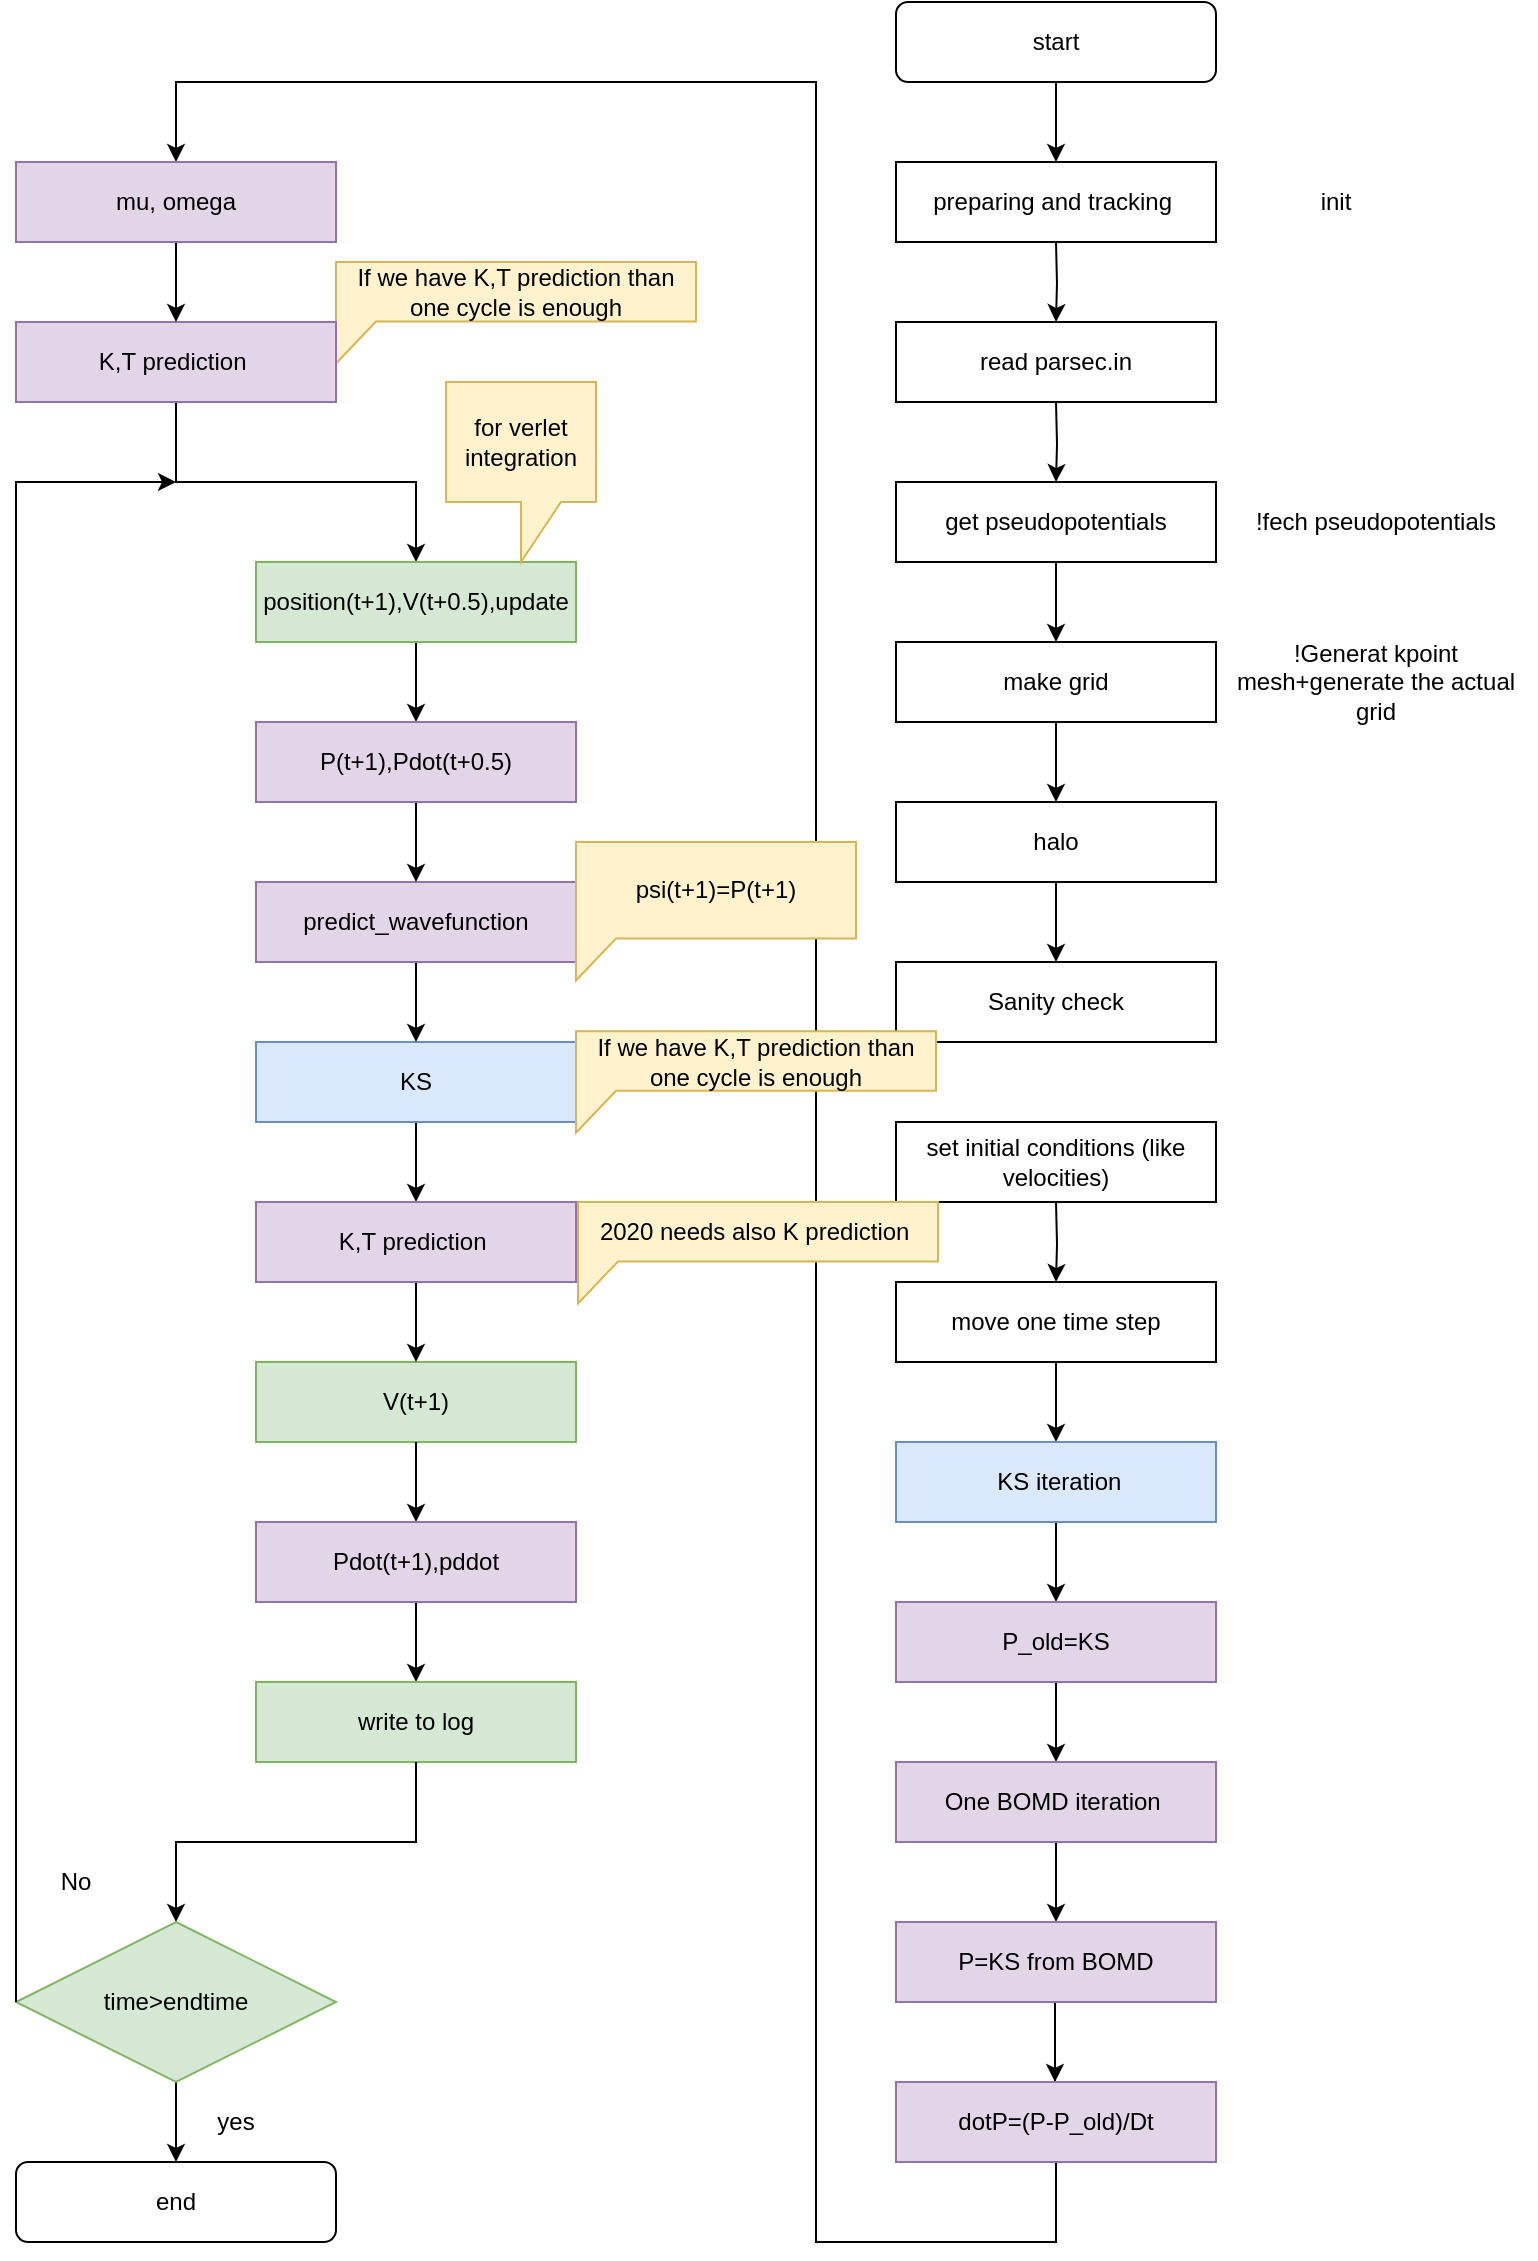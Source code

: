 <mxfile version="22.1.5" type="github">
  <diagram name="Page-1" id="nUPiuCRVbXKer7cdgbRS">
    <mxGraphModel dx="2074" dy="1120" grid="1" gridSize="10" guides="1" tooltips="1" connect="1" arrows="1" fold="1" page="1" pageScale="1" pageWidth="827" pageHeight="1169" math="0" shadow="0">
      <root>
        <mxCell id="0" />
        <mxCell id="1" parent="0" />
        <mxCell id="meWhoNTzZQdbwV-DVgsE-1" value="" style="edgeStyle=orthogonalEdgeStyle;rounded=0;orthogonalLoop=1;jettySize=auto;html=1;" parent="1" source="meWhoNTzZQdbwV-DVgsE-2" target="meWhoNTzZQdbwV-DVgsE-5" edge="1">
          <mxGeometry relative="1" as="geometry" />
        </mxCell>
        <mxCell id="meWhoNTzZQdbwV-DVgsE-2" value="start" style="rounded=1;whiteSpace=wrap;html=1;" parent="1" vertex="1">
          <mxGeometry x="480" width="160" height="40" as="geometry" />
        </mxCell>
        <mxCell id="meWhoNTzZQdbwV-DVgsE-11" value="" style="edgeStyle=orthogonalEdgeStyle;rounded=0;orthogonalLoop=1;jettySize=auto;html=1;" parent="1" edge="1">
          <mxGeometry relative="1" as="geometry">
            <mxPoint x="560" y="160" as="targetPoint" />
            <mxPoint x="560" y="120" as="sourcePoint" />
          </mxGeometry>
        </mxCell>
        <mxCell id="meWhoNTzZQdbwV-DVgsE-5" value="preparing and tracking&amp;nbsp;" style="rounded=0;whiteSpace=wrap;html=1;" parent="1" vertex="1">
          <mxGeometry x="480" y="80" width="160" height="40" as="geometry" />
        </mxCell>
        <mxCell id="meWhoNTzZQdbwV-DVgsE-6" value="init" style="text;html=1;strokeColor=none;fillColor=none;align=center;verticalAlign=middle;whiteSpace=wrap;rounded=0;" parent="1" vertex="1">
          <mxGeometry x="640" y="80" width="120" height="40" as="geometry" />
        </mxCell>
        <mxCell id="meWhoNTzZQdbwV-DVgsE-8" value="!fech pseudopotentials" style="text;html=1;strokeColor=none;fillColor=none;align=center;verticalAlign=middle;whiteSpace=wrap;rounded=0;" parent="1" vertex="1">
          <mxGeometry x="640" y="240" width="160" height="40" as="geometry" />
        </mxCell>
        <mxCell id="meWhoNTzZQdbwV-DVgsE-13" value="" style="edgeStyle=orthogonalEdgeStyle;rounded=0;orthogonalLoop=1;jettySize=auto;html=1;" parent="1" target="meWhoNTzZQdbwV-DVgsE-12" edge="1">
          <mxGeometry relative="1" as="geometry">
            <mxPoint x="560" y="200" as="sourcePoint" />
          </mxGeometry>
        </mxCell>
        <mxCell id="meWhoNTzZQdbwV-DVgsE-20" value="" style="edgeStyle=orthogonalEdgeStyle;rounded=0;orthogonalLoop=1;jettySize=auto;html=1;" parent="1" source="meWhoNTzZQdbwV-DVgsE-12" target="meWhoNTzZQdbwV-DVgsE-19" edge="1">
          <mxGeometry relative="1" as="geometry" />
        </mxCell>
        <mxCell id="meWhoNTzZQdbwV-DVgsE-12" value="get pseudopotentials" style="whiteSpace=wrap;html=1;" parent="1" vertex="1">
          <mxGeometry x="480" y="240" width="160" height="40" as="geometry" />
        </mxCell>
        <mxCell id="meWhoNTzZQdbwV-DVgsE-16" value="read parsec.in" style="rounded=0;whiteSpace=wrap;html=1;" parent="1" vertex="1">
          <mxGeometry x="480" y="160" width="160" height="40" as="geometry" />
        </mxCell>
        <mxCell id="meWhoNTzZQdbwV-DVgsE-23" value="" style="edgeStyle=orthogonalEdgeStyle;rounded=0;orthogonalLoop=1;jettySize=auto;html=1;" parent="1" source="meWhoNTzZQdbwV-DVgsE-19" target="meWhoNTzZQdbwV-DVgsE-22" edge="1">
          <mxGeometry relative="1" as="geometry" />
        </mxCell>
        <mxCell id="meWhoNTzZQdbwV-DVgsE-19" value="make grid" style="whiteSpace=wrap;html=1;" parent="1" vertex="1">
          <mxGeometry x="480" y="320" width="160" height="40" as="geometry" />
        </mxCell>
        <mxCell id="meWhoNTzZQdbwV-DVgsE-21" value="!Generat kpoint mesh+generate the actual grid" style="text;html=1;strokeColor=none;fillColor=none;align=center;verticalAlign=middle;whiteSpace=wrap;rounded=0;" parent="1" vertex="1">
          <mxGeometry x="640" y="320" width="160" height="40" as="geometry" />
        </mxCell>
        <mxCell id="meWhoNTzZQdbwV-DVgsE-25" value="" style="edgeStyle=orthogonalEdgeStyle;rounded=0;orthogonalLoop=1;jettySize=auto;html=1;" parent="1" source="meWhoNTzZQdbwV-DVgsE-22" edge="1">
          <mxGeometry relative="1" as="geometry">
            <mxPoint x="560" y="480" as="targetPoint" />
          </mxGeometry>
        </mxCell>
        <mxCell id="meWhoNTzZQdbwV-DVgsE-22" value="halo" style="whiteSpace=wrap;html=1;" parent="1" vertex="1">
          <mxGeometry x="480" y="400" width="160" height="40" as="geometry" />
        </mxCell>
        <mxCell id="meWhoNTzZQdbwV-DVgsE-29" value="Sanity check" style="whiteSpace=wrap;html=1;" parent="1" vertex="1">
          <mxGeometry x="480" y="480" width="160" height="40" as="geometry" />
        </mxCell>
        <mxCell id="meWhoNTzZQdbwV-DVgsE-31" value="" style="endArrow=classic;html=1;rounded=0;" parent="1" edge="1">
          <mxGeometry width="50" height="50" relative="1" as="geometry">
            <mxPoint x="560" y="1080" as="sourcePoint" />
            <mxPoint x="120" y="80" as="targetPoint" />
            <Array as="points">
              <mxPoint x="560" y="1120" />
              <mxPoint x="440" y="1120" />
              <mxPoint x="440" y="880" />
              <mxPoint x="440" y="800" />
              <mxPoint x="440" y="40" />
              <mxPoint x="320" y="40" />
              <mxPoint x="200" y="40" />
              <mxPoint x="120" y="40" />
            </Array>
          </mxGeometry>
        </mxCell>
        <mxCell id="fpvFAcqy5JWS7vJNMOJu-4" value="" style="endArrow=classic;html=1;rounded=0;exitX=0.5;exitY=1;exitDx=0;exitDy=0;entryX=0.5;entryY=0;entryDx=0;entryDy=0;" parent="1" target="fpvFAcqy5JWS7vJNMOJu-5" edge="1">
          <mxGeometry width="50" height="50" relative="1" as="geometry">
            <mxPoint x="120" y="200" as="sourcePoint" />
            <mxPoint x="200" y="280" as="targetPoint" />
            <Array as="points">
              <mxPoint x="120" y="240" />
              <mxPoint x="240" y="240" />
            </Array>
          </mxGeometry>
        </mxCell>
        <mxCell id="fpvFAcqy5JWS7vJNMOJu-8" value="" style="edgeStyle=orthogonalEdgeStyle;rounded=0;orthogonalLoop=1;jettySize=auto;html=1;" parent="1" source="fpvFAcqy5JWS7vJNMOJu-5" edge="1">
          <mxGeometry relative="1" as="geometry">
            <mxPoint x="240" y="360" as="targetPoint" />
          </mxGeometry>
        </mxCell>
        <mxCell id="fpvFAcqy5JWS7vJNMOJu-5" value="position(t+1),V(t+0.5),update" style="whiteSpace=wrap;html=1;fillColor=#d5e8d4;strokeColor=#82b366;" parent="1" vertex="1">
          <mxGeometry x="160" y="280" width="160" height="40" as="geometry" />
        </mxCell>
        <mxCell id="fpvFAcqy5JWS7vJNMOJu-12" value="" style="edgeStyle=orthogonalEdgeStyle;rounded=0;orthogonalLoop=1;jettySize=auto;html=1;" parent="1" source="fpvFAcqy5JWS7vJNMOJu-6" edge="1">
          <mxGeometry relative="1" as="geometry">
            <mxPoint x="240" y="600" as="targetPoint" />
          </mxGeometry>
        </mxCell>
        <mxCell id="fpvFAcqy5JWS7vJNMOJu-6" value="KS" style="whiteSpace=wrap;html=1;fillColor=#dae8fc;strokeColor=#6c8ebf;" parent="1" vertex="1">
          <mxGeometry x="160" y="520" width="160" height="40" as="geometry" />
        </mxCell>
        <mxCell id="fpvFAcqy5JWS7vJNMOJu-9" value="" style="edgeStyle=orthogonalEdgeStyle;rounded=0;orthogonalLoop=1;jettySize=auto;html=1;" parent="1" source="fpvFAcqy5JWS7vJNMOJu-7" target="fpvFAcqy5JWS7vJNMOJu-6" edge="1">
          <mxGeometry relative="1" as="geometry" />
        </mxCell>
        <mxCell id="fpvFAcqy5JWS7vJNMOJu-7" value="predict_wavefunction" style="whiteSpace=wrap;html=1;fillColor=#e1d5e7;strokeColor=#9673a6;" parent="1" vertex="1">
          <mxGeometry x="160" y="440" width="160" height="40" as="geometry" />
        </mxCell>
        <mxCell id="fpvFAcqy5JWS7vJNMOJu-10" value="for verlet integration" style="shape=callout;whiteSpace=wrap;html=1;perimeter=calloutPerimeter;fillColor=#fff2cc;strokeColor=#d6b656;" parent="1" vertex="1">
          <mxGeometry x="255" y="190" width="75" height="90" as="geometry" />
        </mxCell>
        <mxCell id="fpvFAcqy5JWS7vJNMOJu-14" value="" style="edgeStyle=orthogonalEdgeStyle;rounded=0;orthogonalLoop=1;jettySize=auto;html=1;" parent="1" source="0dsbQ9ZjG9rMAiAD8FBV-28" target="fpvFAcqy5JWS7vJNMOJu-13" edge="1">
          <mxGeometry relative="1" as="geometry" />
        </mxCell>
        <mxCell id="fpvFAcqy5JWS7vJNMOJu-11" value="V(t+1)" style="whiteSpace=wrap;html=1;fillColor=#d5e8d4;strokeColor=#82b366;" parent="1" vertex="1">
          <mxGeometry x="160" y="680" width="160" height="40" as="geometry" />
        </mxCell>
        <mxCell id="fpvFAcqy5JWS7vJNMOJu-13" value="write to log" style="whiteSpace=wrap;html=1;fillColor=#d5e8d4;strokeColor=#82b366;" parent="1" vertex="1">
          <mxGeometry x="160" y="840" width="160" height="40" as="geometry" />
        </mxCell>
        <mxCell id="fpvFAcqy5JWS7vJNMOJu-15" value="" style="endArrow=classic;html=1;rounded=0;exitX=0.5;exitY=1;exitDx=0;exitDy=0;entryX=0.5;entryY=0;entryDx=0;entryDy=0;entryPerimeter=0;" parent="1" source="fpvFAcqy5JWS7vJNMOJu-13" target="fpvFAcqy5JWS7vJNMOJu-16" edge="1">
          <mxGeometry width="50" height="50" relative="1" as="geometry">
            <mxPoint x="310" y="660" as="sourcePoint" />
            <mxPoint x="120" y="960" as="targetPoint" />
            <Array as="points">
              <mxPoint x="240" y="920" />
              <mxPoint x="120" y="920" />
            </Array>
          </mxGeometry>
        </mxCell>
        <mxCell id="fpvFAcqy5JWS7vJNMOJu-19" value="" style="edgeStyle=orthogonalEdgeStyle;rounded=0;orthogonalLoop=1;jettySize=auto;html=1;" parent="1" source="fpvFAcqy5JWS7vJNMOJu-16" edge="1">
          <mxGeometry relative="1" as="geometry">
            <mxPoint x="120" y="1080" as="targetPoint" />
          </mxGeometry>
        </mxCell>
        <mxCell id="fpvFAcqy5JWS7vJNMOJu-16" value="time&amp;gt;endtime" style="rhombus;whiteSpace=wrap;html=1;fillColor=#d5e8d4;strokeColor=#82b366;" parent="1" vertex="1">
          <mxGeometry x="40" y="960" width="160" height="80" as="geometry" />
        </mxCell>
        <mxCell id="fpvFAcqy5JWS7vJNMOJu-17" value="" style="endArrow=classic;html=1;rounded=0;exitX=0;exitY=0.5;exitDx=0;exitDy=0;" parent="1" source="fpvFAcqy5JWS7vJNMOJu-16" edge="1">
          <mxGeometry width="50" height="50" relative="1" as="geometry">
            <mxPoint x="310" y="420" as="sourcePoint" />
            <mxPoint x="120" y="240" as="targetPoint" />
            <Array as="points">
              <mxPoint x="40" y="240" />
            </Array>
          </mxGeometry>
        </mxCell>
        <mxCell id="fpvFAcqy5JWS7vJNMOJu-18" value="end" style="rounded=1;whiteSpace=wrap;html=1;" parent="1" vertex="1">
          <mxGeometry x="40" y="1080" width="160" height="40" as="geometry" />
        </mxCell>
        <mxCell id="fpvFAcqy5JWS7vJNMOJu-20" value="No" style="text;html=1;strokeColor=none;fillColor=none;align=center;verticalAlign=middle;whiteSpace=wrap;rounded=0;" parent="1" vertex="1">
          <mxGeometry x="40" y="920" width="60" height="40" as="geometry" />
        </mxCell>
        <mxCell id="fpvFAcqy5JWS7vJNMOJu-21" value="yes" style="text;html=1;strokeColor=none;fillColor=none;align=center;verticalAlign=middle;whiteSpace=wrap;rounded=0;" parent="1" vertex="1">
          <mxGeometry x="120" y="1040" width="60" height="40" as="geometry" />
        </mxCell>
        <mxCell id="0dsbQ9ZjG9rMAiAD8FBV-4" value="" style="edgeStyle=orthogonalEdgeStyle;rounded=0;orthogonalLoop=1;jettySize=auto;html=1;" parent="1" target="0dsbQ9ZjG9rMAiAD8FBV-5" edge="1">
          <mxGeometry relative="1" as="geometry">
            <mxPoint x="560" y="600" as="sourcePoint" />
          </mxGeometry>
        </mxCell>
        <mxCell id="0dsbQ9ZjG9rMAiAD8FBV-12" value="" style="edgeStyle=orthogonalEdgeStyle;rounded=0;orthogonalLoop=1;jettySize=auto;html=1;" parent="1" source="0dsbQ9ZjG9rMAiAD8FBV-5" edge="1">
          <mxGeometry relative="1" as="geometry">
            <mxPoint x="560" y="720" as="targetPoint" />
          </mxGeometry>
        </mxCell>
        <mxCell id="0dsbQ9ZjG9rMAiAD8FBV-5" value="move one time step" style="whiteSpace=wrap;html=1;" parent="1" vertex="1">
          <mxGeometry x="480" y="640" width="160" height="40" as="geometry" />
        </mxCell>
        <mxCell id="0dsbQ9ZjG9rMAiAD8FBV-6" value="set initial conditions (like velocities)" style="rounded=0;whiteSpace=wrap;html=1;" parent="1" vertex="1">
          <mxGeometry x="480" y="560" width="160" height="40" as="geometry" />
        </mxCell>
        <mxCell id="0dsbQ9ZjG9rMAiAD8FBV-13" value="" style="edgeStyle=orthogonalEdgeStyle;rounded=0;orthogonalLoop=1;jettySize=auto;html=1;" parent="1" edge="1">
          <mxGeometry relative="1" as="geometry">
            <mxPoint x="559.5" y="1040" as="sourcePoint" />
            <mxPoint x="559.5" y="1040" as="targetPoint" />
            <Array as="points">
              <mxPoint x="559.5" y="1000" />
              <mxPoint x="559.5" y="1000" />
            </Array>
          </mxGeometry>
        </mxCell>
        <mxCell id="0dsbQ9ZjG9rMAiAD8FBV-14" value="" style="edgeStyle=orthogonalEdgeStyle;rounded=0;orthogonalLoop=1;jettySize=auto;html=1;" parent="1" source="0dsbQ9ZjG9rMAiAD8FBV-15" target="0dsbQ9ZjG9rMAiAD8FBV-17" edge="1">
          <mxGeometry relative="1" as="geometry" />
        </mxCell>
        <mxCell id="0dsbQ9ZjG9rMAiAD8FBV-15" value="&amp;nbsp;KS iteration" style="whiteSpace=wrap;html=1;fillColor=#dae8fc;strokeColor=#6c8ebf;" parent="1" vertex="1">
          <mxGeometry x="480" y="720" width="160" height="40" as="geometry" />
        </mxCell>
        <mxCell id="0dsbQ9ZjG9rMAiAD8FBV-16" value="" style="edgeStyle=orthogonalEdgeStyle;rounded=0;orthogonalLoop=1;jettySize=auto;html=1;" parent="1" source="0dsbQ9ZjG9rMAiAD8FBV-17" target="0dsbQ9ZjG9rMAiAD8FBV-19" edge="1">
          <mxGeometry relative="1" as="geometry" />
        </mxCell>
        <mxCell id="0dsbQ9ZjG9rMAiAD8FBV-17" value="P_old=KS" style="whiteSpace=wrap;html=1;fillColor=#e1d5e7;strokeColor=#9673a6;" parent="1" vertex="1">
          <mxGeometry x="480" y="800" width="160" height="40" as="geometry" />
        </mxCell>
        <mxCell id="0dsbQ9ZjG9rMAiAD8FBV-18" value="" style="edgeStyle=orthogonalEdgeStyle;rounded=0;orthogonalLoop=1;jettySize=auto;html=1;" parent="1" source="0dsbQ9ZjG9rMAiAD8FBV-19" target="0dsbQ9ZjG9rMAiAD8FBV-20" edge="1">
          <mxGeometry relative="1" as="geometry" />
        </mxCell>
        <mxCell id="0dsbQ9ZjG9rMAiAD8FBV-19" value="One BOMD iteration&amp;nbsp;" style="whiteSpace=wrap;html=1;fillColor=#e1d5e7;strokeColor=#9673a6;" parent="1" vertex="1">
          <mxGeometry x="480" y="880" width="160" height="40" as="geometry" />
        </mxCell>
        <mxCell id="0dsbQ9ZjG9rMAiAD8FBV-20" value="P=KS from BOMD" style="whiteSpace=wrap;html=1;fillColor=#e1d5e7;strokeColor=#9673a6;" parent="1" vertex="1">
          <mxGeometry x="480" y="960" width="160" height="40" as="geometry" />
        </mxCell>
        <mxCell id="0dsbQ9ZjG9rMAiAD8FBV-21" value="dotP=(P-P_old)/Dt" style="whiteSpace=wrap;html=1;fillColor=#e1d5e7;strokeColor=#9673a6;" parent="1" vertex="1">
          <mxGeometry x="480" y="1040" width="160" height="40" as="geometry" />
        </mxCell>
        <mxCell id="0dsbQ9ZjG9rMAiAD8FBV-22" value="2020 needs also K prediction&amp;nbsp;" style="shape=callout;whiteSpace=wrap;html=1;perimeter=calloutPerimeter;rotation=0;size=21;position=0;position2=0;fillColor=#fff2cc;strokeColor=#d6b656;" parent="1" vertex="1">
          <mxGeometry x="321" y="600" width="180" height="50.75" as="geometry" />
        </mxCell>
        <mxCell id="0dsbQ9ZjG9rMAiAD8FBV-25" value="psi(t+1)=P(t+1)" style="shape=callout;whiteSpace=wrap;html=1;perimeter=calloutPerimeter;rotation=0;size=21;position=0;position2=0;fillColor=#fff2cc;strokeColor=#d6b656;" parent="1" vertex="1">
          <mxGeometry x="320" y="420" width="140" height="69.25" as="geometry" />
        </mxCell>
        <mxCell id="0dsbQ9ZjG9rMAiAD8FBV-27" value="" style="edgeStyle=orthogonalEdgeStyle;rounded=0;orthogonalLoop=1;jettySize=auto;html=1;" parent="1" source="0dsbQ9ZjG9rMAiAD8FBV-26" target="fpvFAcqy5JWS7vJNMOJu-7" edge="1">
          <mxGeometry relative="1" as="geometry" />
        </mxCell>
        <mxCell id="0dsbQ9ZjG9rMAiAD8FBV-26" value="P(t+1),Pdot(t+0.5)" style="whiteSpace=wrap;html=1;fillColor=#e1d5e7;strokeColor=#9673a6;" parent="1" vertex="1">
          <mxGeometry x="160" y="360" width="160" height="40" as="geometry" />
        </mxCell>
        <mxCell id="0dsbQ9ZjG9rMAiAD8FBV-29" value="" style="edgeStyle=orthogonalEdgeStyle;rounded=0;orthogonalLoop=1;jettySize=auto;html=1;" parent="1" source="fpvFAcqy5JWS7vJNMOJu-11" target="0dsbQ9ZjG9rMAiAD8FBV-28" edge="1">
          <mxGeometry relative="1" as="geometry">
            <mxPoint x="240" y="720" as="sourcePoint" />
            <mxPoint x="240" y="840" as="targetPoint" />
          </mxGeometry>
        </mxCell>
        <mxCell id="0dsbQ9ZjG9rMAiAD8FBV-28" value="Pdot(t+1),pddot" style="whiteSpace=wrap;html=1;fillColor=#e1d5e7;strokeColor=#9673a6;" parent="1" vertex="1">
          <mxGeometry x="160" y="760" width="160" height="40" as="geometry" />
        </mxCell>
        <mxCell id="0dsbQ9ZjG9rMAiAD8FBV-31" value="" style="edgeStyle=orthogonalEdgeStyle;rounded=0;orthogonalLoop=1;jettySize=auto;html=1;" parent="1" source="0dsbQ9ZjG9rMAiAD8FBV-30" target="fpvFAcqy5JWS7vJNMOJu-11" edge="1">
          <mxGeometry relative="1" as="geometry" />
        </mxCell>
        <mxCell id="0dsbQ9ZjG9rMAiAD8FBV-30" value="K,T prediction&amp;nbsp;" style="rounded=0;whiteSpace=wrap;html=1;fillColor=#e1d5e7;strokeColor=#9673a6;" parent="1" vertex="1">
          <mxGeometry x="160" y="600" width="160" height="40" as="geometry" />
        </mxCell>
        <mxCell id="jcBNPwm7q84aEnQI9bpm-1" value="If we have K,T prediction than one cycle is enough" style="shape=callout;whiteSpace=wrap;html=1;perimeter=calloutPerimeter;rotation=0;size=21;position=0;position2=0;fillColor=#fff2cc;strokeColor=#d6b656;" parent="1" vertex="1">
          <mxGeometry x="320" y="514.63" width="180" height="50.75" as="geometry" />
        </mxCell>
        <mxCell id="jcBNPwm7q84aEnQI9bpm-2" value="If we have K,T prediction than one cycle is enough" style="shape=callout;whiteSpace=wrap;html=1;perimeter=calloutPerimeter;rotation=0;size=21;position=0;position2=0;fillColor=#fff2cc;strokeColor=#d6b656;" parent="1" vertex="1">
          <mxGeometry x="200" y="130" width="180" height="50.75" as="geometry" />
        </mxCell>
        <mxCell id="jcBNPwm7q84aEnQI9bpm-3" value="K,T prediction&amp;nbsp;" style="rounded=0;whiteSpace=wrap;html=1;fillColor=#e1d5e7;strokeColor=#9673a6;" parent="1" vertex="1">
          <mxGeometry x="40" y="160" width="160" height="40" as="geometry" />
        </mxCell>
        <mxCell id="Dcyslya8bvLTiR0OrAen-2" value="" style="edgeStyle=orthogonalEdgeStyle;rounded=0;orthogonalLoop=1;jettySize=auto;html=1;" edge="1" parent="1" source="Dcyslya8bvLTiR0OrAen-1" target="jcBNPwm7q84aEnQI9bpm-3">
          <mxGeometry relative="1" as="geometry" />
        </mxCell>
        <mxCell id="Dcyslya8bvLTiR0OrAen-1" value="mu, omega" style="whiteSpace=wrap;html=1;fillColor=#e1d5e7;strokeColor=#9673a6;" vertex="1" parent="1">
          <mxGeometry x="40" y="80" width="160" height="40" as="geometry" />
        </mxCell>
      </root>
    </mxGraphModel>
  </diagram>
</mxfile>
